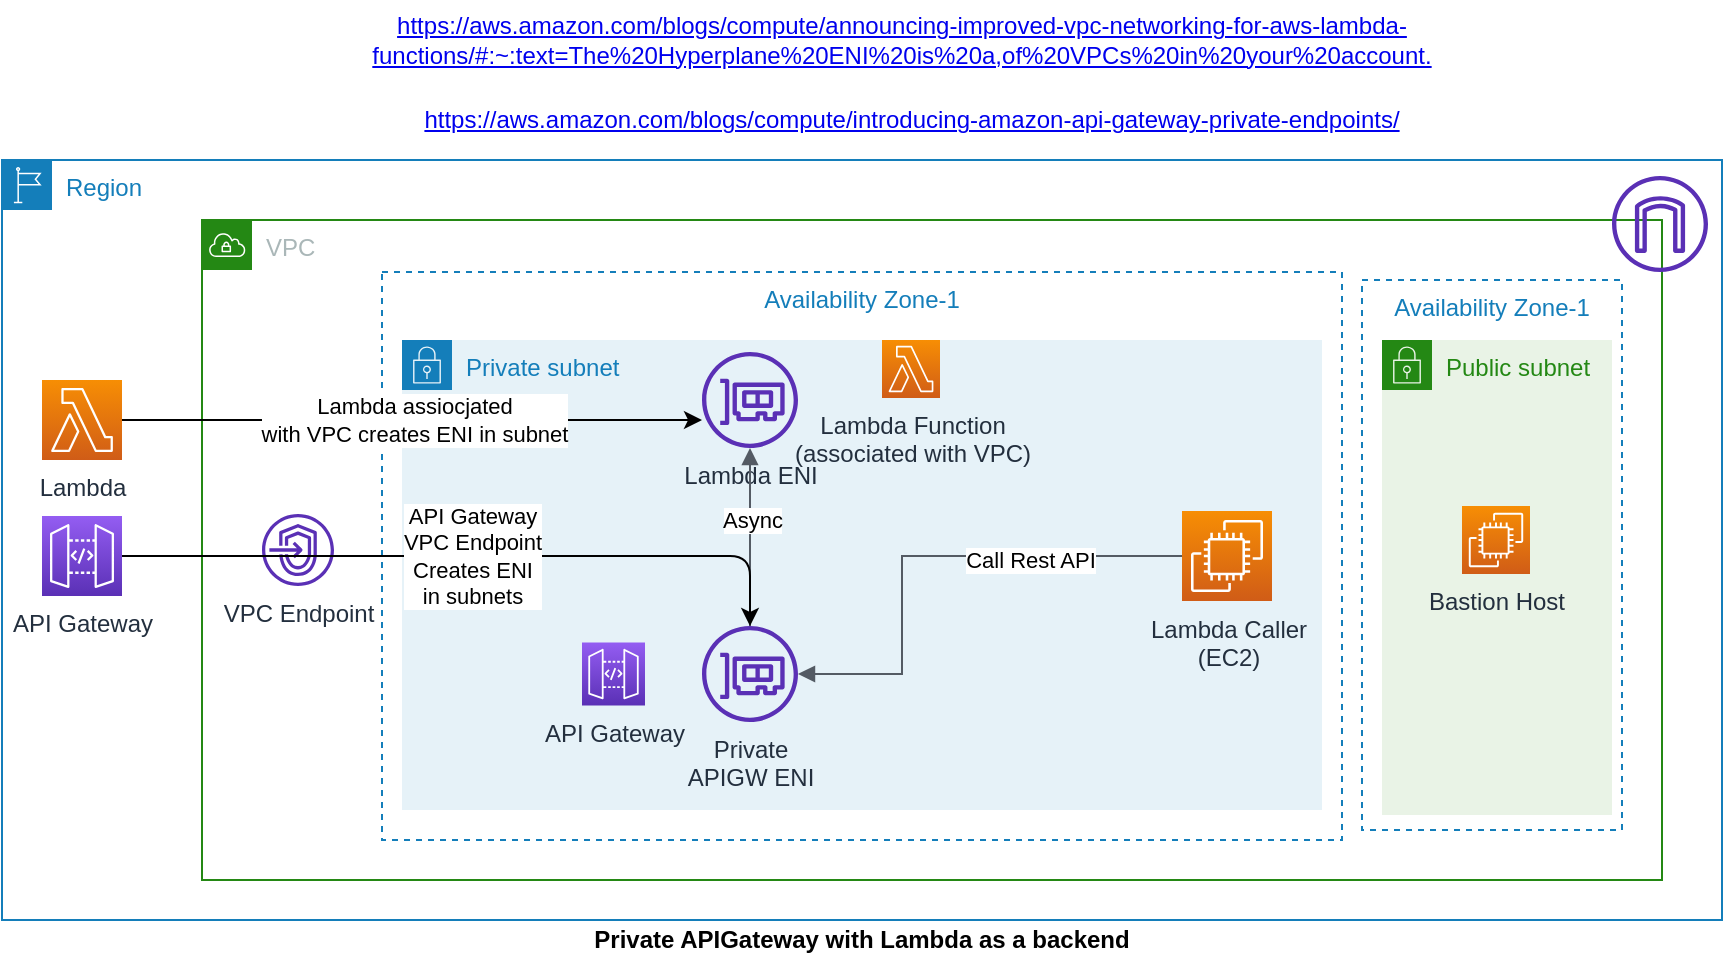 <mxfile version="13.6.6" type="device" pages="2"><diagram id="vgNo6q3pi9G6QyXRvH7J" name="Private-REST-API-Async"><mxGraphModel dx="1186" dy="565" grid="1" gridSize="10" guides="1" tooltips="1" connect="1" arrows="1" fold="1" page="1" pageScale="1" pageWidth="1654" pageHeight="1169" math="0" shadow="0"><root><mxCell id="0"/><mxCell id="1" parent="0"/><mxCell id="5wsMVgeT8K2HnKickRTr-1" value="Region" style="points=[[0,0],[0.25,0],[0.5,0],[0.75,0],[1,0],[1,0.25],[1,0.5],[1,0.75],[1,1],[0.75,1],[0.5,1],[0.25,1],[0,1],[0,0.75],[0,0.5],[0,0.25]];outlineConnect=0;gradientColor=none;html=1;whiteSpace=wrap;fontSize=12;fontStyle=0;shape=mxgraph.aws4.group;grIcon=mxgraph.aws4.group_region;strokeColor=#147EBA;fillColor=none;verticalAlign=top;align=left;spacingLeft=30;fontColor=#147EBA;dashed=0;" vertex="1" parent="1"><mxGeometry x="290" y="100" width="860" height="380" as="geometry"/></mxCell><mxCell id="5wsMVgeT8K2HnKickRTr-2" value="VPC" style="points=[[0,0],[0.25,0],[0.5,0],[0.75,0],[1,0],[1,0.25],[1,0.5],[1,0.75],[1,1],[0.75,1],[0.5,1],[0.25,1],[0,1],[0,0.75],[0,0.5],[0,0.25]];outlineConnect=0;gradientColor=none;html=1;whiteSpace=wrap;fontSize=12;fontStyle=0;shape=mxgraph.aws4.group;grIcon=mxgraph.aws4.group_vpc;strokeColor=#248814;fillColor=none;verticalAlign=top;align=left;spacingLeft=30;fontColor=#AAB7B8;dashed=0;" vertex="1" parent="1"><mxGeometry x="390" y="130" width="730" height="330" as="geometry"/></mxCell><mxCell id="5wsMVgeT8K2HnKickRTr-5" value="Availability Zone-1" style="fillColor=none;strokeColor=#147EBA;dashed=1;verticalAlign=top;fontStyle=0;fontColor=#147EBA;" vertex="1" parent="1"><mxGeometry x="480" y="156" width="480" height="284" as="geometry"/></mxCell><mxCell id="5wsMVgeT8K2HnKickRTr-6" value="Availability Zone-1" style="fillColor=none;strokeColor=#147EBA;dashed=1;verticalAlign=top;fontStyle=0;fontColor=#147EBA;" vertex="1" parent="1"><mxGeometry x="970" y="160" width="130" height="275" as="geometry"/></mxCell><mxCell id="5wsMVgeT8K2HnKickRTr-7" value="Private subnet" style="points=[[0,0],[0.25,0],[0.5,0],[0.75,0],[1,0],[1,0.25],[1,0.5],[1,0.75],[1,1],[0.75,1],[0.5,1],[0.25,1],[0,1],[0,0.75],[0,0.5],[0,0.25]];outlineConnect=0;gradientColor=none;html=1;whiteSpace=wrap;fontSize=12;fontStyle=0;shape=mxgraph.aws4.group;grIcon=mxgraph.aws4.group_security_group;grStroke=0;strokeColor=#147EBA;fillColor=#E6F2F8;verticalAlign=top;align=left;spacingLeft=30;fontColor=#147EBA;dashed=0;" vertex="1" parent="1"><mxGeometry x="490" y="190" width="460" height="235" as="geometry"/></mxCell><mxCell id="5wsMVgeT8K2HnKickRTr-8" value="Public subnet" style="points=[[0,0],[0.25,0],[0.5,0],[0.75,0],[1,0],[1,0.25],[1,0.5],[1,0.75],[1,1],[0.75,1],[0.5,1],[0.25,1],[0,1],[0,0.75],[0,0.5],[0,0.25]];outlineConnect=0;gradientColor=none;html=1;whiteSpace=wrap;fontSize=12;fontStyle=0;shape=mxgraph.aws4.group;grIcon=mxgraph.aws4.group_security_group;grStroke=0;strokeColor=#248814;fillColor=#E9F3E6;verticalAlign=top;align=left;spacingLeft=30;fontColor=#248814;dashed=0;" vertex="1" parent="1"><mxGeometry x="980" y="190" width="115" height="237.5" as="geometry"/></mxCell><mxCell id="5wsMVgeT8K2HnKickRTr-9" value="Bastion Host" style="outlineConnect=0;fontColor=#232F3E;gradientColor=#F78E04;gradientDirection=north;fillColor=#D05C17;strokeColor=#ffffff;dashed=0;verticalLabelPosition=bottom;verticalAlign=top;align=center;html=1;fontSize=12;fontStyle=0;aspect=fixed;shape=mxgraph.aws4.resourceIcon;resIcon=mxgraph.aws4.ec2;" vertex="1" parent="1"><mxGeometry x="1020" y="273" width="34" height="34" as="geometry"/></mxCell><mxCell id="5wsMVgeT8K2HnKickRTr-10" value="API Gateway" style="outlineConnect=0;fontColor=#232F3E;gradientColor=#945DF2;gradientDirection=north;fillColor=#5A30B5;strokeColor=#ffffff;dashed=0;verticalLabelPosition=bottom;verticalAlign=top;align=center;html=1;fontSize=12;fontStyle=0;aspect=fixed;shape=mxgraph.aws4.resourceIcon;resIcon=mxgraph.aws4.api_gateway;" vertex="1" parent="1"><mxGeometry x="310" y="278" width="40" height="40" as="geometry"/></mxCell><mxCell id="5wsMVgeT8K2HnKickRTr-12" value="Lambda ENI" style="outlineConnect=0;fontColor=#232F3E;gradientColor=none;fillColor=#5A30B5;strokeColor=none;dashed=0;verticalLabelPosition=bottom;verticalAlign=top;align=center;html=1;fontSize=12;fontStyle=0;aspect=fixed;pointerEvents=1;shape=mxgraph.aws4.elastic_network_interface;" vertex="1" parent="1"><mxGeometry x="640" y="196" width="48" height="48" as="geometry"/></mxCell><mxCell id="5wsMVgeT8K2HnKickRTr-13" value="" style="outlineConnect=0;fontColor=#232F3E;gradientColor=none;fillColor=#5A30B5;strokeColor=none;dashed=0;verticalLabelPosition=bottom;verticalAlign=top;align=center;html=1;fontSize=12;fontStyle=0;aspect=fixed;pointerEvents=1;shape=mxgraph.aws4.internet_gateway;" vertex="1" parent="1"><mxGeometry x="1095" y="108" width="48" height="48" as="geometry"/></mxCell><mxCell id="5wsMVgeT8K2HnKickRTr-14" value="VPC Endpoint" style="outlineConnect=0;fontColor=#232F3E;gradientColor=none;fillColor=#5A30B5;strokeColor=none;dashed=0;verticalLabelPosition=bottom;verticalAlign=top;align=center;html=1;fontSize=12;fontStyle=0;aspect=fixed;pointerEvents=1;shape=mxgraph.aws4.endpoints;" vertex="1" parent="1"><mxGeometry x="420" y="277" width="36" height="36" as="geometry"/></mxCell><mxCell id="5wsMVgeT8K2HnKickRTr-15" value="Lambda Function&lt;br&gt;(associated with VPC)" style="outlineConnect=0;fontColor=#232F3E;gradientColor=#F78E04;gradientDirection=north;fillColor=#D05C17;strokeColor=#ffffff;dashed=0;verticalLabelPosition=bottom;verticalAlign=top;align=center;html=1;fontSize=12;fontStyle=0;aspect=fixed;shape=mxgraph.aws4.resourceIcon;resIcon=mxgraph.aws4.lambda;" vertex="1" parent="1"><mxGeometry x="730" y="190" width="29" height="29" as="geometry"/></mxCell><mxCell id="5wsMVgeT8K2HnKickRTr-16" value="Lambda Caller&lt;br&gt;(EC2)" style="outlineConnect=0;fontColor=#232F3E;gradientColor=#F78E04;gradientDirection=north;fillColor=#D05C17;strokeColor=#ffffff;dashed=0;verticalLabelPosition=bottom;verticalAlign=top;align=center;html=1;fontSize=12;fontStyle=0;aspect=fixed;shape=mxgraph.aws4.resourceIcon;resIcon=mxgraph.aws4.ec2;" vertex="1" parent="1"><mxGeometry x="880" y="275.5" width="45" height="45" as="geometry"/></mxCell><mxCell id="5wsMVgeT8K2HnKickRTr-17" value="Private &lt;br&gt;APIGW ENI" style="outlineConnect=0;fontColor=#232F3E;gradientColor=none;fillColor=#5A30B5;strokeColor=none;dashed=0;verticalLabelPosition=bottom;verticalAlign=top;align=center;html=1;fontSize=12;fontStyle=0;aspect=fixed;pointerEvents=1;shape=mxgraph.aws4.elastic_network_interface;" vertex="1" parent="1"><mxGeometry x="640" y="333" width="48" height="48" as="geometry"/></mxCell><mxCell id="5wsMVgeT8K2HnKickRTr-18" value="API Gateway" style="outlineConnect=0;fontColor=#232F3E;gradientColor=#945DF2;gradientDirection=north;fillColor=#5A30B5;strokeColor=#ffffff;dashed=0;verticalLabelPosition=bottom;verticalAlign=top;align=center;html=1;fontSize=12;fontStyle=0;aspect=fixed;shape=mxgraph.aws4.resourceIcon;resIcon=mxgraph.aws4.api_gateway;" vertex="1" parent="1"><mxGeometry x="580" y="341.25" width="31.5" height="31.5" as="geometry"/></mxCell><mxCell id="5wsMVgeT8K2HnKickRTr-19" value="" style="edgeStyle=orthogonalEdgeStyle;html=1;endArrow=block;elbow=vertical;startArrow=none;endFill=1;strokeColor=#545B64;rounded=0;" edge="1" parent="1" source="5wsMVgeT8K2HnKickRTr-16" target="5wsMVgeT8K2HnKickRTr-17"><mxGeometry width="100" relative="1" as="geometry"><mxPoint x="550" y="280" as="sourcePoint"/><mxPoint x="650" y="280" as="targetPoint"/><Array as="points"><mxPoint x="740" y="298"/><mxPoint x="740" y="357"/></Array></mxGeometry></mxCell><mxCell id="5wsMVgeT8K2HnKickRTr-27" value="Call Rest API" style="edgeLabel;html=1;align=center;verticalAlign=middle;resizable=0;points=[];" vertex="1" connectable="0" parent="5wsMVgeT8K2HnKickRTr-19"><mxGeometry x="-0.394" y="2" relative="1" as="geometry"><mxPoint as="offset"/></mxGeometry></mxCell><mxCell id="5wsMVgeT8K2HnKickRTr-20" value="" style="edgeStyle=orthogonalEdgeStyle;html=1;endArrow=block;elbow=vertical;startArrow=none;endFill=1;strokeColor=#545B64;rounded=0;" edge="1" parent="1" source="5wsMVgeT8K2HnKickRTr-17" target="5wsMVgeT8K2HnKickRTr-12"><mxGeometry width="100" relative="1" as="geometry"><mxPoint x="550" y="280" as="sourcePoint"/><mxPoint x="650" y="280" as="targetPoint"/></mxGeometry></mxCell><mxCell id="5wsMVgeT8K2HnKickRTr-28" value="Async" style="edgeLabel;html=1;align=center;verticalAlign=middle;resizable=0;points=[];" vertex="1" connectable="0" parent="5wsMVgeT8K2HnKickRTr-20"><mxGeometry x="0.191" y="-1" relative="1" as="geometry"><mxPoint as="offset"/></mxGeometry></mxCell><mxCell id="5wsMVgeT8K2HnKickRTr-21" value="" style="edgeStyle=elbowEdgeStyle;elbow=vertical;endArrow=classic;html=1;" edge="1" parent="1" source="5wsMVgeT8K2HnKickRTr-10" target="5wsMVgeT8K2HnKickRTr-17"><mxGeometry width="50" height="50" relative="1" as="geometry"><mxPoint x="580" y="300" as="sourcePoint"/><mxPoint x="630" y="250" as="targetPoint"/><Array as="points"><mxPoint x="520" y="298"/><mxPoint x="490" y="280"/></Array></mxGeometry></mxCell><mxCell id="5wsMVgeT8K2HnKickRTr-22" value="API Gateway&lt;br&gt;VPC Endpoint&lt;br&gt;Creates ENI&lt;br&gt;in subnets" style="edgeLabel;html=1;align=center;verticalAlign=middle;resizable=0;points=[];" vertex="1" connectable="0" parent="5wsMVgeT8K2HnKickRTr-21"><mxGeometry x="0.003" relative="1" as="geometry"><mxPoint as="offset"/></mxGeometry></mxCell><mxCell id="5wsMVgeT8K2HnKickRTr-23" value="Lambda" style="outlineConnect=0;fontColor=#232F3E;gradientColor=#F78E04;gradientDirection=north;fillColor=#D05C17;strokeColor=#ffffff;dashed=0;verticalLabelPosition=bottom;verticalAlign=top;align=center;html=1;fontSize=12;fontStyle=0;aspect=fixed;shape=mxgraph.aws4.resourceIcon;resIcon=mxgraph.aws4.lambda;" vertex="1" parent="1"><mxGeometry x="310" y="210" width="40" height="40" as="geometry"/></mxCell><mxCell id="5wsMVgeT8K2HnKickRTr-25" value="" style="edgeStyle=elbowEdgeStyle;elbow=vertical;endArrow=classic;html=1;" edge="1" parent="1" source="5wsMVgeT8K2HnKickRTr-23" target="5wsMVgeT8K2HnKickRTr-12"><mxGeometry width="50" height="50" relative="1" as="geometry"><mxPoint x="370" y="308" as="sourcePoint"/><mxPoint x="674" y="343.003" as="targetPoint"/><Array as="points"><mxPoint x="610" y="230"/><mxPoint x="500" y="220"/><mxPoint x="500" y="290"/></Array></mxGeometry></mxCell><mxCell id="5wsMVgeT8K2HnKickRTr-26" value="Lambda assiocjated&lt;br&gt;with VPC creates ENI in subnet" style="edgeLabel;html=1;align=center;verticalAlign=middle;resizable=0;points=[];" vertex="1" connectable="0" parent="5wsMVgeT8K2HnKickRTr-25"><mxGeometry x="0.003" relative="1" as="geometry"><mxPoint as="offset"/></mxGeometry></mxCell><mxCell id="5wsMVgeT8K2HnKickRTr-29" value="&lt;a href=&quot;https://aws.amazon.com/blogs/compute/announcing-improved-vpc-networking-for-aws-lambda-functions/#:~:text=The%20Hyperplane%20ENI%20is%20a,of%20VPCs%20in%20your%20account.&quot;&gt;https://aws.amazon.com/blogs/compute/announcing-improved-vpc-networking-for-aws-lambda-functions/#:~:text=The%20Hyperplane%20ENI%20is%20a,of%20VPCs%20in%20your%20account.&lt;/a&gt;" style="text;html=1;strokeColor=none;fillColor=none;align=center;verticalAlign=middle;whiteSpace=wrap;rounded=0;" vertex="1" parent="1"><mxGeometry x="410" y="20" width="660" height="40" as="geometry"/></mxCell><mxCell id="5wsMVgeT8K2HnKickRTr-30" value="&lt;b&gt;Private APIGateway with Lambda as a backend&lt;/b&gt;" style="text;html=1;strokeColor=none;fillColor=none;align=center;verticalAlign=middle;whiteSpace=wrap;rounded=0;" vertex="1" parent="1"><mxGeometry x="550" y="480" width="340" height="20" as="geometry"/></mxCell><mxCell id="5wsMVgeT8K2HnKickRTr-31" value="&lt;a href=&quot;https://aws.amazon.com/blogs/compute/introducing-amazon-api-gateway-private-endpoints/&quot;&gt;https://aws.amazon.com/blogs/compute/introducing-amazon-api-gateway-private-endpoints/&lt;/a&gt;" style="text;html=1;strokeColor=none;fillColor=none;align=center;verticalAlign=middle;whiteSpace=wrap;rounded=0;" vertex="1" parent="1"><mxGeometry x="464.5" y="70" width="560" height="20" as="geometry"/></mxCell></root></mxGraphModel></diagram><diagram name="Private-REST-API-Sync" id="k-Ce7fqLwVX-lCxEDSDk"><mxGraphModel dx="1186" dy="565" grid="1" gridSize="10" guides="1" tooltips="1" connect="1" arrows="1" fold="1" page="1" pageScale="1" pageWidth="1654" pageHeight="1169" math="0" shadow="0"><root><mxCell id="t7Vx7wTn8Buf-W9ptPLG-0"/><mxCell id="t7Vx7wTn8Buf-W9ptPLG-1" parent="t7Vx7wTn8Buf-W9ptPLG-0"/><mxCell id="t7Vx7wTn8Buf-W9ptPLG-2" value="Region" style="points=[[0,0],[0.25,0],[0.5,0],[0.75,0],[1,0],[1,0.25],[1,0.5],[1,0.75],[1,1],[0.75,1],[0.5,1],[0.25,1],[0,1],[0,0.75],[0,0.5],[0,0.25]];outlineConnect=0;gradientColor=none;html=1;whiteSpace=wrap;fontSize=12;fontStyle=0;shape=mxgraph.aws4.group;grIcon=mxgraph.aws4.group_region;strokeColor=#147EBA;fillColor=none;verticalAlign=top;align=left;spacingLeft=30;fontColor=#147EBA;dashed=0;" vertex="1" parent="t7Vx7wTn8Buf-W9ptPLG-1"><mxGeometry x="290" y="100" width="860" height="380" as="geometry"/></mxCell><mxCell id="t7Vx7wTn8Buf-W9ptPLG-3" value="VPC" style="points=[[0,0],[0.25,0],[0.5,0],[0.75,0],[1,0],[1,0.25],[1,0.5],[1,0.75],[1,1],[0.75,1],[0.5,1],[0.25,1],[0,1],[0,0.75],[0,0.5],[0,0.25]];outlineConnect=0;gradientColor=none;html=1;whiteSpace=wrap;fontSize=12;fontStyle=0;shape=mxgraph.aws4.group;grIcon=mxgraph.aws4.group_vpc;strokeColor=#248814;fillColor=none;verticalAlign=top;align=left;spacingLeft=30;fontColor=#AAB7B8;dashed=0;" vertex="1" parent="t7Vx7wTn8Buf-W9ptPLG-1"><mxGeometry x="390" y="130" width="730" height="330" as="geometry"/></mxCell><mxCell id="t7Vx7wTn8Buf-W9ptPLG-4" value="Availability Zone-1" style="fillColor=none;strokeColor=#147EBA;dashed=1;verticalAlign=top;fontStyle=0;fontColor=#147EBA;" vertex="1" parent="t7Vx7wTn8Buf-W9ptPLG-1"><mxGeometry x="480" y="156" width="480" height="284" as="geometry"/></mxCell><mxCell id="t7Vx7wTn8Buf-W9ptPLG-5" value="Availability Zone-1" style="fillColor=none;strokeColor=#147EBA;dashed=1;verticalAlign=top;fontStyle=0;fontColor=#147EBA;" vertex="1" parent="t7Vx7wTn8Buf-W9ptPLG-1"><mxGeometry x="970" y="160" width="130" height="275" as="geometry"/></mxCell><mxCell id="t7Vx7wTn8Buf-W9ptPLG-6" value="Private subnet" style="points=[[0,0],[0.25,0],[0.5,0],[0.75,0],[1,0],[1,0.25],[1,0.5],[1,0.75],[1,1],[0.75,1],[0.5,1],[0.25,1],[0,1],[0,0.75],[0,0.5],[0,0.25]];outlineConnect=0;gradientColor=none;html=1;whiteSpace=wrap;fontSize=12;fontStyle=0;shape=mxgraph.aws4.group;grIcon=mxgraph.aws4.group_security_group;grStroke=0;strokeColor=#147EBA;fillColor=#E6F2F8;verticalAlign=top;align=left;spacingLeft=30;fontColor=#147EBA;dashed=0;" vertex="1" parent="t7Vx7wTn8Buf-W9ptPLG-1"><mxGeometry x="490" y="190" width="460" height="235" as="geometry"/></mxCell><mxCell id="t7Vx7wTn8Buf-W9ptPLG-7" value="Public subnet" style="points=[[0,0],[0.25,0],[0.5,0],[0.75,0],[1,0],[1,0.25],[1,0.5],[1,0.75],[1,1],[0.75,1],[0.5,1],[0.25,1],[0,1],[0,0.75],[0,0.5],[0,0.25]];outlineConnect=0;gradientColor=none;html=1;whiteSpace=wrap;fontSize=12;fontStyle=0;shape=mxgraph.aws4.group;grIcon=mxgraph.aws4.group_security_group;grStroke=0;strokeColor=#248814;fillColor=#E9F3E6;verticalAlign=top;align=left;spacingLeft=30;fontColor=#248814;dashed=0;" vertex="1" parent="t7Vx7wTn8Buf-W9ptPLG-1"><mxGeometry x="980" y="190" width="115" height="237.5" as="geometry"/></mxCell><mxCell id="t7Vx7wTn8Buf-W9ptPLG-8" value="Bastion Host" style="outlineConnect=0;fontColor=#232F3E;gradientColor=#F78E04;gradientDirection=north;fillColor=#D05C17;strokeColor=#ffffff;dashed=0;verticalLabelPosition=bottom;verticalAlign=top;align=center;html=1;fontSize=12;fontStyle=0;aspect=fixed;shape=mxgraph.aws4.resourceIcon;resIcon=mxgraph.aws4.ec2;" vertex="1" parent="t7Vx7wTn8Buf-W9ptPLG-1"><mxGeometry x="1020" y="273" width="34" height="34" as="geometry"/></mxCell><mxCell id="t7Vx7wTn8Buf-W9ptPLG-9" value="API Gateway" style="outlineConnect=0;fontColor=#232F3E;gradientColor=#945DF2;gradientDirection=north;fillColor=#5A30B5;strokeColor=#ffffff;dashed=0;verticalLabelPosition=bottom;verticalAlign=top;align=center;html=1;fontSize=12;fontStyle=0;aspect=fixed;shape=mxgraph.aws4.resourceIcon;resIcon=mxgraph.aws4.api_gateway;" vertex="1" parent="t7Vx7wTn8Buf-W9ptPLG-1"><mxGeometry x="310" y="278" width="40" height="40" as="geometry"/></mxCell><mxCell id="t7Vx7wTn8Buf-W9ptPLG-10" value="Lambda ENI" style="outlineConnect=0;fontColor=#232F3E;gradientColor=none;fillColor=#5A30B5;strokeColor=none;dashed=0;verticalLabelPosition=bottom;verticalAlign=top;align=center;html=1;fontSize=12;fontStyle=0;aspect=fixed;pointerEvents=1;shape=mxgraph.aws4.elastic_network_interface;" vertex="1" parent="t7Vx7wTn8Buf-W9ptPLG-1"><mxGeometry x="640" y="196" width="48" height="48" as="geometry"/></mxCell><mxCell id="t7Vx7wTn8Buf-W9ptPLG-11" value="" style="outlineConnect=0;fontColor=#232F3E;gradientColor=none;fillColor=#5A30B5;strokeColor=none;dashed=0;verticalLabelPosition=bottom;verticalAlign=top;align=center;html=1;fontSize=12;fontStyle=0;aspect=fixed;pointerEvents=1;shape=mxgraph.aws4.internet_gateway;" vertex="1" parent="t7Vx7wTn8Buf-W9ptPLG-1"><mxGeometry x="1095" y="108" width="48" height="48" as="geometry"/></mxCell><mxCell id="t7Vx7wTn8Buf-W9ptPLG-12" value="VPC Endpoint" style="outlineConnect=0;fontColor=#232F3E;gradientColor=none;fillColor=#5A30B5;strokeColor=none;dashed=0;verticalLabelPosition=bottom;verticalAlign=top;align=center;html=1;fontSize=12;fontStyle=0;aspect=fixed;pointerEvents=1;shape=mxgraph.aws4.endpoints;" vertex="1" parent="t7Vx7wTn8Buf-W9ptPLG-1"><mxGeometry x="420" y="277" width="36" height="36" as="geometry"/></mxCell><mxCell id="t7Vx7wTn8Buf-W9ptPLG-13" value="Lambda Function&lt;br&gt;(associated with VPC)" style="outlineConnect=0;fontColor=#232F3E;gradientColor=#F78E04;gradientDirection=north;fillColor=#D05C17;strokeColor=#ffffff;dashed=0;verticalLabelPosition=bottom;verticalAlign=top;align=center;html=1;fontSize=12;fontStyle=0;aspect=fixed;shape=mxgraph.aws4.resourceIcon;resIcon=mxgraph.aws4.lambda;" vertex="1" parent="t7Vx7wTn8Buf-W9ptPLG-1"><mxGeometry x="730" y="190" width="29" height="29" as="geometry"/></mxCell><mxCell id="t7Vx7wTn8Buf-W9ptPLG-14" value="Lambda Caller&lt;br&gt;(EC2)" style="outlineConnect=0;fontColor=#232F3E;gradientColor=#F78E04;gradientDirection=north;fillColor=#D05C17;strokeColor=#ffffff;dashed=0;verticalLabelPosition=bottom;verticalAlign=top;align=center;html=1;fontSize=12;fontStyle=0;aspect=fixed;shape=mxgraph.aws4.resourceIcon;resIcon=mxgraph.aws4.ec2;" vertex="1" parent="t7Vx7wTn8Buf-W9ptPLG-1"><mxGeometry x="880" y="275.5" width="45" height="45" as="geometry"/></mxCell><mxCell id="t7Vx7wTn8Buf-W9ptPLG-15" value="Private &lt;br&gt;APIGW ENI" style="outlineConnect=0;fontColor=#232F3E;gradientColor=none;fillColor=#5A30B5;strokeColor=none;dashed=0;verticalLabelPosition=bottom;verticalAlign=top;align=center;html=1;fontSize=12;fontStyle=0;aspect=fixed;pointerEvents=1;shape=mxgraph.aws4.elastic_network_interface;" vertex="1" parent="t7Vx7wTn8Buf-W9ptPLG-1"><mxGeometry x="640" y="333" width="48" height="48" as="geometry"/></mxCell><mxCell id="t7Vx7wTn8Buf-W9ptPLG-16" value="API Gateway" style="outlineConnect=0;fontColor=#232F3E;gradientColor=#945DF2;gradientDirection=north;fillColor=#5A30B5;strokeColor=#ffffff;dashed=0;verticalLabelPosition=bottom;verticalAlign=top;align=center;html=1;fontSize=12;fontStyle=0;aspect=fixed;shape=mxgraph.aws4.resourceIcon;resIcon=mxgraph.aws4.api_gateway;" vertex="1" parent="t7Vx7wTn8Buf-W9ptPLG-1"><mxGeometry x="580" y="341.25" width="31.5" height="31.5" as="geometry"/></mxCell><mxCell id="t7Vx7wTn8Buf-W9ptPLG-17" value="" style="edgeStyle=orthogonalEdgeStyle;html=1;endArrow=block;elbow=vertical;startArrow=none;endFill=1;strokeColor=#545B64;rounded=0;" edge="1" parent="t7Vx7wTn8Buf-W9ptPLG-1" source="t7Vx7wTn8Buf-W9ptPLG-14" target="t7Vx7wTn8Buf-W9ptPLG-15"><mxGeometry width="100" relative="1" as="geometry"><mxPoint x="550" y="280" as="sourcePoint"/><mxPoint x="650" y="280" as="targetPoint"/><Array as="points"><mxPoint x="740" y="298"/><mxPoint x="740" y="357"/></Array></mxGeometry></mxCell><mxCell id="t7Vx7wTn8Buf-W9ptPLG-18" value="Call Rest API" style="edgeLabel;html=1;align=center;verticalAlign=middle;resizable=0;points=[];" vertex="1" connectable="0" parent="t7Vx7wTn8Buf-W9ptPLG-17"><mxGeometry x="-0.394" y="2" relative="1" as="geometry"><mxPoint as="offset"/></mxGeometry></mxCell><mxCell id="t7Vx7wTn8Buf-W9ptPLG-19" value="" style="edgeStyle=orthogonalEdgeStyle;html=1;endArrow=block;elbow=vertical;startArrow=none;endFill=1;strokeColor=#545B64;rounded=0;" edge="1" parent="t7Vx7wTn8Buf-W9ptPLG-1" source="t7Vx7wTn8Buf-W9ptPLG-15" target="t7Vx7wTn8Buf-W9ptPLG-10"><mxGeometry width="100" relative="1" as="geometry"><mxPoint x="550" y="280" as="sourcePoint"/><mxPoint x="650" y="280" as="targetPoint"/></mxGeometry></mxCell><mxCell id="t7Vx7wTn8Buf-W9ptPLG-21" value="" style="edgeStyle=elbowEdgeStyle;elbow=vertical;endArrow=classic;html=1;" edge="1" parent="t7Vx7wTn8Buf-W9ptPLG-1" source="t7Vx7wTn8Buf-W9ptPLG-9" target="t7Vx7wTn8Buf-W9ptPLG-15"><mxGeometry width="50" height="50" relative="1" as="geometry"><mxPoint x="580" y="300" as="sourcePoint"/><mxPoint x="630" y="250" as="targetPoint"/><Array as="points"><mxPoint x="520" y="298"/><mxPoint x="490" y="280"/></Array></mxGeometry></mxCell><mxCell id="t7Vx7wTn8Buf-W9ptPLG-22" value="API Gateway&lt;br&gt;VPC Endpoint&lt;br&gt;Creates ENI&lt;br&gt;in subnets" style="edgeLabel;html=1;align=center;verticalAlign=middle;resizable=0;points=[];" vertex="1" connectable="0" parent="t7Vx7wTn8Buf-W9ptPLG-21"><mxGeometry x="0.003" relative="1" as="geometry"><mxPoint as="offset"/></mxGeometry></mxCell><mxCell id="t7Vx7wTn8Buf-W9ptPLG-23" value="Lambda" style="outlineConnect=0;fontColor=#232F3E;gradientColor=#F78E04;gradientDirection=north;fillColor=#D05C17;strokeColor=#ffffff;dashed=0;verticalLabelPosition=bottom;verticalAlign=top;align=center;html=1;fontSize=12;fontStyle=0;aspect=fixed;shape=mxgraph.aws4.resourceIcon;resIcon=mxgraph.aws4.lambda;" vertex="1" parent="t7Vx7wTn8Buf-W9ptPLG-1"><mxGeometry x="310" y="210" width="40" height="40" as="geometry"/></mxCell><mxCell id="t7Vx7wTn8Buf-W9ptPLG-24" value="" style="edgeStyle=elbowEdgeStyle;elbow=vertical;endArrow=classic;html=1;" edge="1" parent="t7Vx7wTn8Buf-W9ptPLG-1" source="t7Vx7wTn8Buf-W9ptPLG-23" target="t7Vx7wTn8Buf-W9ptPLG-10"><mxGeometry width="50" height="50" relative="1" as="geometry"><mxPoint x="370" y="308" as="sourcePoint"/><mxPoint x="674" y="343.003" as="targetPoint"/><Array as="points"><mxPoint x="610" y="230"/><mxPoint x="500" y="220"/><mxPoint x="500" y="290"/></Array></mxGeometry></mxCell><mxCell id="t7Vx7wTn8Buf-W9ptPLG-25" value="Lambda assiocjated&lt;br&gt;with VPC creates ENI in subnet" style="edgeLabel;html=1;align=center;verticalAlign=middle;resizable=0;points=[];" vertex="1" connectable="0" parent="t7Vx7wTn8Buf-W9ptPLG-24"><mxGeometry x="0.003" relative="1" as="geometry"><mxPoint as="offset"/></mxGeometry></mxCell><mxCell id="t7Vx7wTn8Buf-W9ptPLG-26" value="&lt;a href=&quot;https://aws.amazon.com/blogs/compute/announcing-improved-vpc-networking-for-aws-lambda-functions/#:~:text=The%20Hyperplane%20ENI%20is%20a,of%20VPCs%20in%20your%20account.&quot;&gt;https://aws.amazon.com/blogs/compute/announcing-improved-vpc-networking-for-aws-lambda-functions/#:~:text=The%20Hyperplane%20ENI%20is%20a,of%20VPCs%20in%20your%20account.&lt;/a&gt;" style="text;html=1;strokeColor=none;fillColor=none;align=center;verticalAlign=middle;whiteSpace=wrap;rounded=0;" vertex="1" parent="t7Vx7wTn8Buf-W9ptPLG-1"><mxGeometry x="410" y="20" width="660" height="40" as="geometry"/></mxCell><mxCell id="t7Vx7wTn8Buf-W9ptPLG-27" value="&lt;b&gt;Private APIGateway with Lambda as a backend&lt;/b&gt;" style="text;html=1;strokeColor=none;fillColor=none;align=center;verticalAlign=middle;whiteSpace=wrap;rounded=0;" vertex="1" parent="t7Vx7wTn8Buf-W9ptPLG-1"><mxGeometry x="550" y="480" width="340" height="20" as="geometry"/></mxCell><mxCell id="t7Vx7wTn8Buf-W9ptPLG-28" value="&lt;a href=&quot;https://aws.amazon.com/blogs/compute/introducing-amazon-api-gateway-private-endpoints/&quot;&gt;https://aws.amazon.com/blogs/compute/introducing-amazon-api-gateway-private-endpoints/&lt;/a&gt;" style="text;html=1;strokeColor=none;fillColor=none;align=center;verticalAlign=middle;whiteSpace=wrap;rounded=0;" vertex="1" parent="t7Vx7wTn8Buf-W9ptPLG-1"><mxGeometry x="464.5" y="70" width="560" height="20" as="geometry"/></mxCell></root></mxGraphModel></diagram></mxfile>
